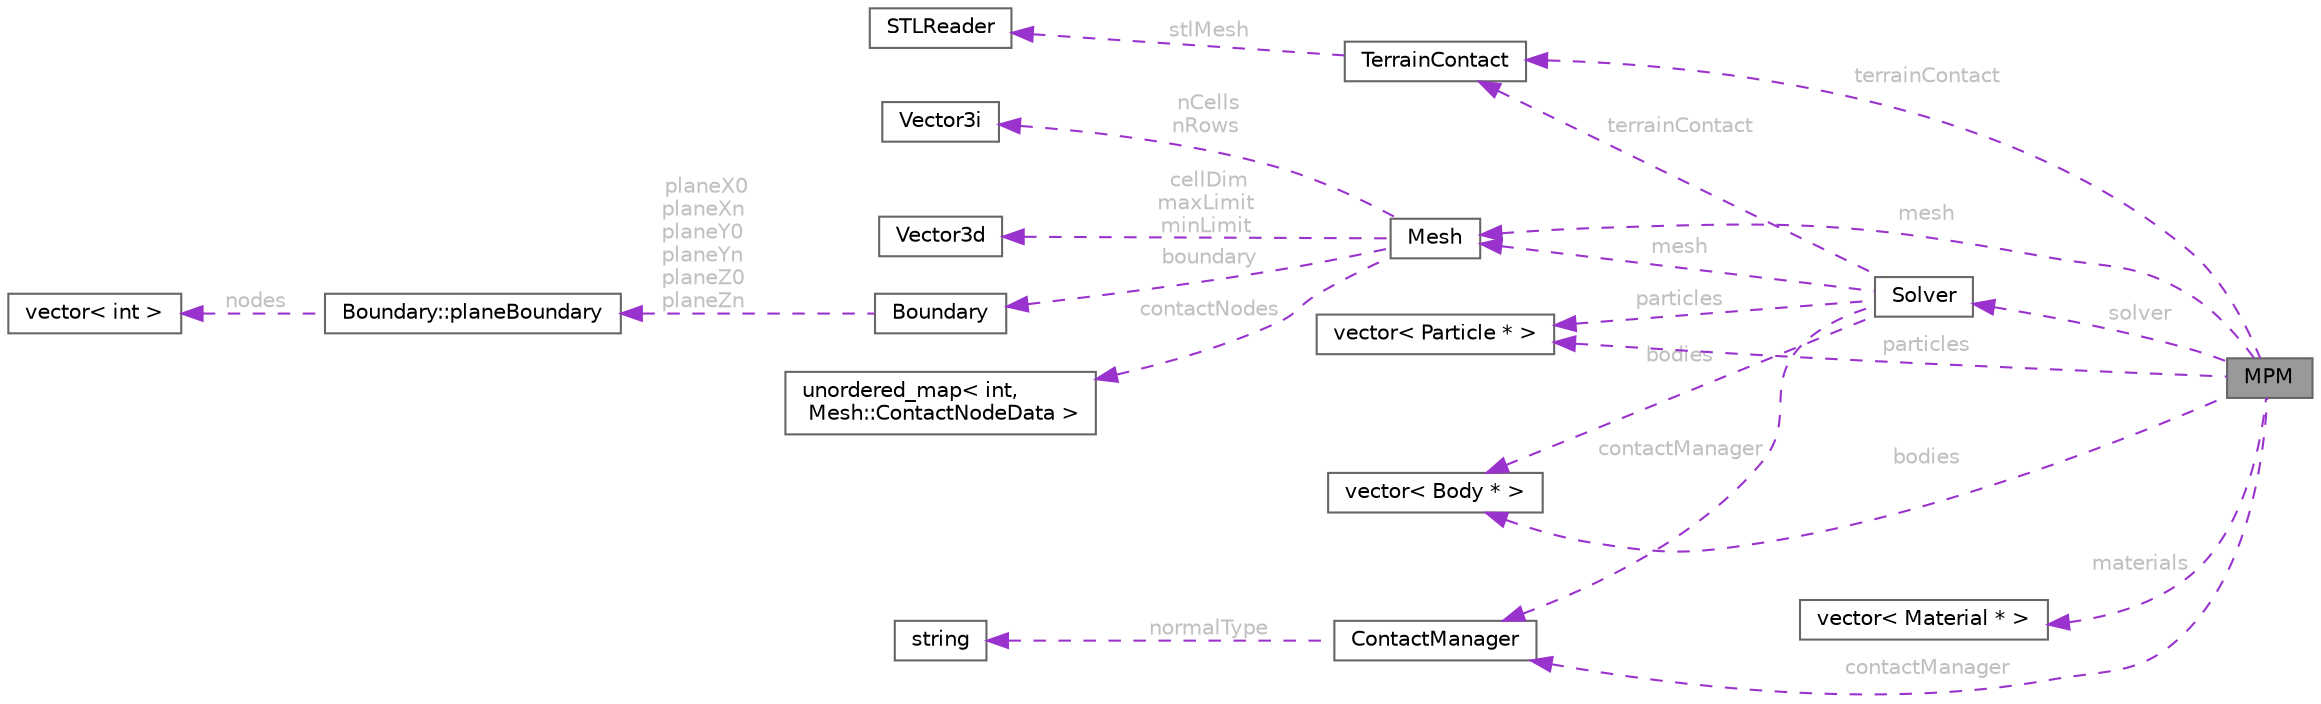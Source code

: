 digraph "MPM"
{
 // LATEX_PDF_SIZE
  bgcolor="transparent";
  edge [fontname=Helvetica,fontsize=10,labelfontname=Helvetica,labelfontsize=10];
  node [fontname=Helvetica,fontsize=10,shape=box,height=0.2,width=0.4];
  rankdir="LR";
  Node1 [id="Node000001",label="MPM",height=0.2,width=0.4,color="gray40", fillcolor="grey60", style="filled", fontcolor="black",tooltip="Components and algorithms of the MPM This class contain the basic objects of a MPM model,..."];
  Node2 -> Node1 [id="edge1_Node000001_Node000002",dir="back",color="darkorchid3",style="dashed",tooltip=" ",label=" mesh",fontcolor="grey" ];
  Node2 [id="Node000002",label="Mesh",height=0.2,width=0.4,color="gray40", fillcolor="white", style="filled",URL="$classMesh.html",tooltip="Class representing a rectangular grid mesh."];
  Node3 -> Node2 [id="edge2_Node000002_Node000003",dir="back",color="darkorchid3",style="dashed",tooltip=" ",label=" nCells\nnRows",fontcolor="grey" ];
  Node3 [id="Node000003",label="Vector3i",height=0.2,width=0.4,color="gray40", fillcolor="white", style="filled",tooltip=" "];
  Node4 -> Node2 [id="edge3_Node000002_Node000004",dir="back",color="darkorchid3",style="dashed",tooltip=" ",label=" cellDim\nmaxLimit\nminLimit",fontcolor="grey" ];
  Node4 [id="Node000004",label="Vector3d",height=0.2,width=0.4,color="gray40", fillcolor="white", style="filled",tooltip=" "];
  Node5 -> Node2 [id="edge4_Node000002_Node000005",dir="back",color="darkorchid3",style="dashed",tooltip=" ",label=" boundary",fontcolor="grey" ];
  Node5 [id="Node000005",label="Boundary",height=0.2,width=0.4,color="gray40", fillcolor="white", style="filled",URL="$classBoundary.html",tooltip="Mesh boundary nodes."];
  Node6 -> Node5 [id="edge5_Node000005_Node000006",dir="back",color="darkorchid3",style="dashed",tooltip=" ",label=" planeX0\nplaneXn\nplaneY0\nplaneYn\nplaneZ0\nplaneZn",fontcolor="grey" ];
  Node6 [id="Node000006",label="Boundary::planeBoundary",height=0.2,width=0.4,color="gray40", fillcolor="white", style="filled",URL="$structBoundary_1_1planeBoundary.html",tooltip="Represents the nodes and the type of restrictions."];
  Node7 -> Node6 [id="edge6_Node000006_Node000007",dir="back",color="darkorchid3",style="dashed",tooltip=" ",label=" nodes",fontcolor="grey" ];
  Node7 [id="Node000007",label="vector\< int \>",height=0.2,width=0.4,color="gray40", fillcolor="white", style="filled",tooltip=" "];
  Node8 -> Node2 [id="edge7_Node000002_Node000008",dir="back",color="darkorchid3",style="dashed",tooltip=" ",label=" contactNodes",fontcolor="grey" ];
  Node8 [id="Node000008",label="unordered_map\< int,\l Mesh::ContactNodeData \>",height=0.2,width=0.4,color="gray40", fillcolor="white", style="filled",tooltip=" "];
  Node9 -> Node1 [id="edge8_Node000001_Node000009",dir="back",color="darkorchid3",style="dashed",tooltip=" ",label=" terrainContact",fontcolor="grey" ];
  Node9 [id="Node000009",label="TerrainContact",height=0.2,width=0.4,color="gray40", fillcolor="white", style="filled",URL="$classTerrainContact.html",tooltip="Class to compute terrain contact."];
  Node10 -> Node9 [id="edge9_Node000009_Node000010",dir="back",color="darkorchid3",style="dashed",tooltip=" ",label=" stlMesh",fontcolor="grey" ];
  Node10 [id="Node000010",label="STLReader",height=0.2,width=0.4,color="gray40", fillcolor="white", style="filled",URL="$classSTLReader.html",tooltip="Class to read STL files."];
  Node11 -> Node1 [id="edge10_Node000001_Node000011",dir="back",color="darkorchid3",style="dashed",tooltip=" ",label=" contactManager",fontcolor="grey" ];
  Node11 [id="Node000011",label="ContactManager",height=0.2,width=0.4,color="gray40", fillcolor="white", style="filled",URL="$classContactManager.html",tooltip="Manages Slave-Master contact method data and operations This class contain all variables and function..."];
  Node12 -> Node11 [id="edge11_Node000011_Node000012",dir="back",color="darkorchid3",style="dashed",tooltip=" ",label=" normalType",fontcolor="grey" ];
  Node12 [id="Node000012",label="string",height=0.2,width=0.4,color="gray40", fillcolor="white", style="filled",tooltip=" "];
  Node13 -> Node1 [id="edge12_Node000001_Node000013",dir="back",color="darkorchid3",style="dashed",tooltip=" ",label=" bodies",fontcolor="grey" ];
  Node13 [id="Node000013",label="vector\< Body * \>",height=0.2,width=0.4,color="gray40", fillcolor="white", style="filled",tooltip=" "];
  Node14 -> Node1 [id="edge13_Node000001_Node000014",dir="back",color="darkorchid3",style="dashed",tooltip=" ",label=" particles",fontcolor="grey" ];
  Node14 [id="Node000014",label="vector\< Particle * \>",height=0.2,width=0.4,color="gray40", fillcolor="white", style="filled",tooltip=" "];
  Node15 -> Node1 [id="edge14_Node000001_Node000015",dir="back",color="darkorchid3",style="dashed",tooltip=" ",label=" materials",fontcolor="grey" ];
  Node15 [id="Node000015",label="vector\< Material * \>",height=0.2,width=0.4,color="gray40", fillcolor="white", style="filled",tooltip=" "];
  Node16 -> Node1 [id="edge15_Node000001_Node000016",dir="back",color="darkorchid3",style="dashed",tooltip=" ",label=" solver",fontcolor="grey" ];
  Node16 [id="Node000016",label="Solver",height=0.2,width=0.4,color="gray40", fillcolor="white", style="filled",URL="$classSolver.html",tooltip="Represents the operations to solve the equations in time."];
  Node2 -> Node16 [id="edge16_Node000016_Node000002",dir="back",color="darkorchid3",style="dashed",tooltip=" ",label=" mesh",fontcolor="grey" ];
  Node13 -> Node16 [id="edge17_Node000016_Node000013",dir="back",color="darkorchid3",style="dashed",tooltip=" ",label=" bodies",fontcolor="grey" ];
  Node14 -> Node16 [id="edge18_Node000016_Node000014",dir="back",color="darkorchid3",style="dashed",tooltip=" ",label=" particles",fontcolor="grey" ];
  Node9 -> Node16 [id="edge19_Node000016_Node000009",dir="back",color="darkorchid3",style="dashed",tooltip=" ",label=" terrainContact",fontcolor="grey" ];
  Node11 -> Node16 [id="edge20_Node000016_Node000011",dir="back",color="darkorchid3",style="dashed",tooltip=" ",label=" contactManager",fontcolor="grey" ];
}
